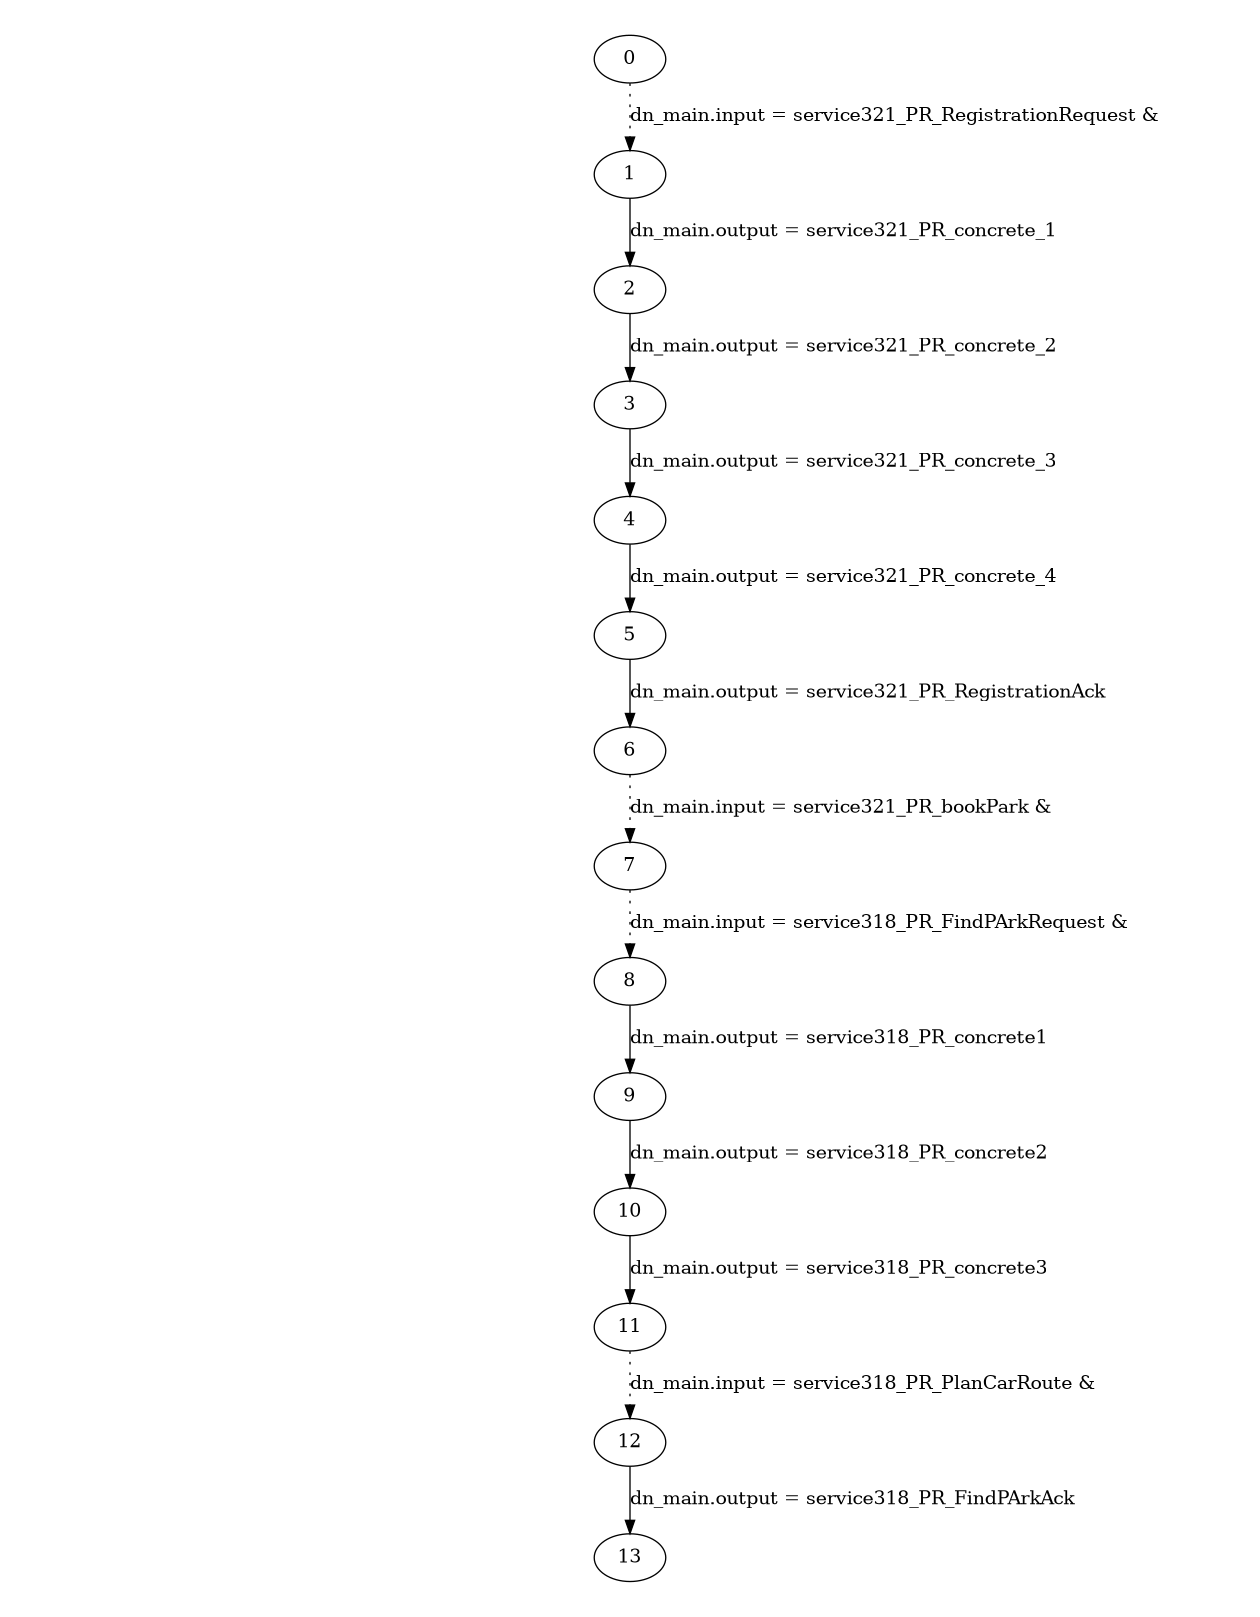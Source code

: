 digraph plan_fsm {
ratio="1.3";
margin="0.2";
size="8.0,11.4";
"0" -> "1" [style=dotted label="dn_main.input = service321_PR_RegistrationRequest &\n"]
"1" -> "2" [label="dn_main.output = service321_PR_concrete_1"]
"2" -> "3" [label="dn_main.output = service321_PR_concrete_2"]
"3" -> "4" [label="dn_main.output = service321_PR_concrete_3"]
"4" -> "5" [label="dn_main.output = service321_PR_concrete_4"]
"5" -> "6" [label="dn_main.output = service321_PR_RegistrationAck"]
"6" -> "7" [style=dotted label="dn_main.input = service321_PR_bookPark &\n"]
"7" -> "8" [style=dotted label="dn_main.input = service318_PR_FindPArkRequest &\n"]
"8" -> "9" [label="dn_main.output = service318_PR_concrete1"]
"9" -> "10" [label="dn_main.output = service318_PR_concrete2"]
"10" -> "11" [label="dn_main.output = service318_PR_concrete3"]
"11" -> "12" [style=dotted label="dn_main.input = service318_PR_PlanCarRoute &\n"]
"12" -> "13" [label="dn_main.output = service318_PR_FindPArkAck"]
}

